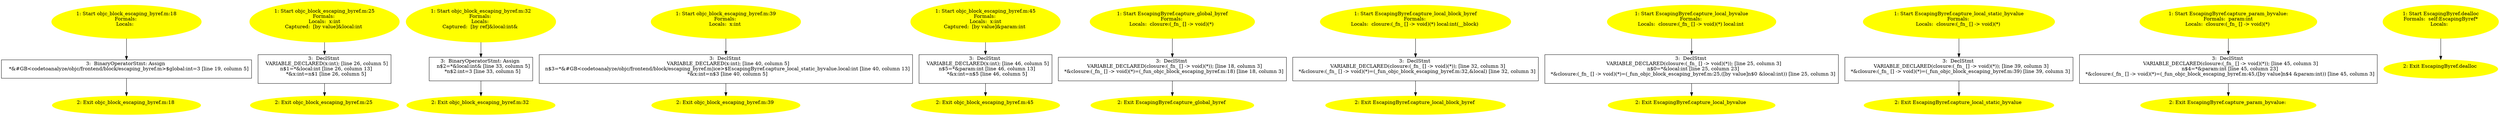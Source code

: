 /* @generated */
digraph cfg {
"objc_block_escaping_byref.m:18_3a.863d8d6538f2836d_1" [label="1: Start objc_block_escaping_byref.m:18\nFormals: \nLocals:  \n  " color=yellow style=filled]
	

	 "objc_block_escaping_byref.m:18_3a.863d8d6538f2836d_1" -> "objc_block_escaping_byref.m:18_3a.863d8d6538f2836d_3" ;
"objc_block_escaping_byref.m:18_3a.863d8d6538f2836d_2" [label="2: Exit objc_block_escaping_byref.m:18 \n  " color=yellow style=filled]
	

"objc_block_escaping_byref.m:18_3a.863d8d6538f2836d_3" [label="3:  BinaryOperatorStmt: Assign \n   *&#GB<codetoanalyze/objc/frontend/block/escaping_byref.m>$global:int=3 [line 19, column 5]\n " shape="box"]
	

	 "objc_block_escaping_byref.m:18_3a.863d8d6538f2836d_3" -> "objc_block_escaping_byref.m:18_3a.863d8d6538f2836d_2" ;
"objc_block_escaping_byref.m:25_e1.2f33d93d7b986126_1" [label="1: Start objc_block_escaping_byref.m:25\nFormals: \nLocals:  x:int\nCaptured:  [by value]&local:int \n  " color=yellow style=filled]
	

	 "objc_block_escaping_byref.m:25_e1.2f33d93d7b986126_1" -> "objc_block_escaping_byref.m:25_e1.2f33d93d7b986126_3" ;
"objc_block_escaping_byref.m:25_e1.2f33d93d7b986126_2" [label="2: Exit objc_block_escaping_byref.m:25 \n  " color=yellow style=filled]
	

"objc_block_escaping_byref.m:25_e1.2f33d93d7b986126_3" [label="3:  DeclStmt \n   VARIABLE_DECLARED(x:int); [line 26, column 5]\n  n$1=*&local:int [line 26, column 13]\n  *&x:int=n$1 [line 26, column 5]\n " shape="box"]
	

	 "objc_block_escaping_byref.m:25_e1.2f33d93d7b986126_3" -> "objc_block_escaping_byref.m:25_e1.2f33d93d7b986126_2" ;
"objc_block_escaping_byref.m:32_06.2c685e442257398a_1" [label="1: Start objc_block_escaping_byref.m:32\nFormals: \nLocals: \nCaptured:  [by ref]&local:int& \n  " color=yellow style=filled]
	

	 "objc_block_escaping_byref.m:32_06.2c685e442257398a_1" -> "objc_block_escaping_byref.m:32_06.2c685e442257398a_3" ;
"objc_block_escaping_byref.m:32_06.2c685e442257398a_2" [label="2: Exit objc_block_escaping_byref.m:32 \n  " color=yellow style=filled]
	

"objc_block_escaping_byref.m:32_06.2c685e442257398a_3" [label="3:  BinaryOperatorStmt: Assign \n   n$2=*&local:int& [line 33, column 5]\n  *n$2:int=3 [line 33, column 5]\n " shape="box"]
	

	 "objc_block_escaping_byref.m:32_06.2c685e442257398a_3" -> "objc_block_escaping_byref.m:32_06.2c685e442257398a_2" ;
"objc_block_escaping_byref.m:39_07.bad32737f74c8ab5_1" [label="1: Start objc_block_escaping_byref.m:39\nFormals: \nLocals:  x:int \n  " color=yellow style=filled]
	

	 "objc_block_escaping_byref.m:39_07.bad32737f74c8ab5_1" -> "objc_block_escaping_byref.m:39_07.bad32737f74c8ab5_3" ;
"objc_block_escaping_byref.m:39_07.bad32737f74c8ab5_2" [label="2: Exit objc_block_escaping_byref.m:39 \n  " color=yellow style=filled]
	

"objc_block_escaping_byref.m:39_07.bad32737f74c8ab5_3" [label="3:  DeclStmt \n   VARIABLE_DECLARED(x:int); [line 40, column 5]\n  n$3=*&#GB<codetoanalyze/objc/frontend/block/escaping_byref.m|ice>$EscapingByref.capture_local_static_byvalue.local:int [line 40, column 13]\n  *&x:int=n$3 [line 40, column 5]\n " shape="box"]
	

	 "objc_block_escaping_byref.m:39_07.bad32737f74c8ab5_3" -> "objc_block_escaping_byref.m:39_07.bad32737f74c8ab5_2" ;
"objc_block_escaping_byref.m:45_de.7ea7024e2e029d54_1" [label="1: Start objc_block_escaping_byref.m:45\nFormals: \nLocals:  x:int\nCaptured:  [by value]&param:int \n  " color=yellow style=filled]
	

	 "objc_block_escaping_byref.m:45_de.7ea7024e2e029d54_1" -> "objc_block_escaping_byref.m:45_de.7ea7024e2e029d54_3" ;
"objc_block_escaping_byref.m:45_de.7ea7024e2e029d54_2" [label="2: Exit objc_block_escaping_byref.m:45 \n  " color=yellow style=filled]
	

"objc_block_escaping_byref.m:45_de.7ea7024e2e029d54_3" [label="3:  DeclStmt \n   VARIABLE_DECLARED(x:int); [line 46, column 5]\n  n$5=*&param:int [line 46, column 13]\n  *&x:int=n$5 [line 46, column 5]\n " shape="box"]
	

	 "objc_block_escaping_byref.m:45_de.7ea7024e2e029d54_3" -> "objc_block_escaping_byref.m:45_de.7ea7024e2e029d54_2" ;
"capture_global_byref#EscapingByre.5627d2435a0b799f_1" [label="1: Start EscapingByref.capture_global_byref\nFormals: \nLocals:  closure:(_fn_ [] -> void)(*) \n  " color=yellow style=filled]
	

	 "capture_global_byref#EscapingByre.5627d2435a0b799f_1" -> "capture_global_byref#EscapingByre.5627d2435a0b799f_3" ;
"capture_global_byref#EscapingByre.5627d2435a0b799f_2" [label="2: Exit EscapingByref.capture_global_byref \n  " color=yellow style=filled]
	

"capture_global_byref#EscapingByre.5627d2435a0b799f_3" [label="3:  DeclStmt \n   VARIABLE_DECLARED(closure:(_fn_ [] -> void)(*)); [line 18, column 3]\n  *&closure:(_fn_ [] -> void)(*)=(_fun_objc_block_escaping_byref.m:18) [line 18, column 3]\n " shape="box"]
	

	 "capture_global_byref#EscapingByre.5627d2435a0b799f_3" -> "capture_global_byref#EscapingByre.5627d2435a0b799f_2" ;
"capture_local_block_byref#Escapin.b31698393681600a_1" [label="1: Start EscapingByref.capture_local_block_byref\nFormals: \nLocals:  closure:(_fn_ [] -> void)(*) local:int(__block) \n  " color=yellow style=filled]
	

	 "capture_local_block_byref#Escapin.b31698393681600a_1" -> "capture_local_block_byref#Escapin.b31698393681600a_3" ;
"capture_local_block_byref#Escapin.b31698393681600a_2" [label="2: Exit EscapingByref.capture_local_block_byref \n  " color=yellow style=filled]
	

"capture_local_block_byref#Escapin.b31698393681600a_3" [label="3:  DeclStmt \n   VARIABLE_DECLARED(closure:(_fn_ [] -> void)(*)); [line 32, column 3]\n  *&closure:(_fn_ [] -> void)(*)=(_fun_objc_block_escaping_byref.m:32,&local) [line 32, column 3]\n " shape="box"]
	

	 "capture_local_block_byref#Escapin.b31698393681600a_3" -> "capture_local_block_byref#Escapin.b31698393681600a_2" ;
"capture_local_byvalue#EscapingByr.8d045efe006beeea_1" [label="1: Start EscapingByref.capture_local_byvalue\nFormals: \nLocals:  closure:(_fn_ [] -> void)(*) local:int \n  " color=yellow style=filled]
	

	 "capture_local_byvalue#EscapingByr.8d045efe006beeea_1" -> "capture_local_byvalue#EscapingByr.8d045efe006beeea_3" ;
"capture_local_byvalue#EscapingByr.8d045efe006beeea_2" [label="2: Exit EscapingByref.capture_local_byvalue \n  " color=yellow style=filled]
	

"capture_local_byvalue#EscapingByr.8d045efe006beeea_3" [label="3:  DeclStmt \n   VARIABLE_DECLARED(closure:(_fn_ [] -> void)(*)); [line 25, column 3]\n  n$0=*&local:int [line 25, column 23]\n  *&closure:(_fn_ [] -> void)(*)=(_fun_objc_block_escaping_byref.m:25,([by value]n$0 &local:int)) [line 25, column 3]\n " shape="box"]
	

	 "capture_local_byvalue#EscapingByr.8d045efe006beeea_3" -> "capture_local_byvalue#EscapingByr.8d045efe006beeea_2" ;
"capture_local_static_byvalue#Esca.db3bfc0da6f6c37e_1" [label="1: Start EscapingByref.capture_local_static_byvalue\nFormals: \nLocals:  closure:(_fn_ [] -> void)(*) \n  " color=yellow style=filled]
	

	 "capture_local_static_byvalue#Esca.db3bfc0da6f6c37e_1" -> "capture_local_static_byvalue#Esca.db3bfc0da6f6c37e_3" ;
"capture_local_static_byvalue#Esca.db3bfc0da6f6c37e_2" [label="2: Exit EscapingByref.capture_local_static_byvalue \n  " color=yellow style=filled]
	

"capture_local_static_byvalue#Esca.db3bfc0da6f6c37e_3" [label="3:  DeclStmt \n   VARIABLE_DECLARED(closure:(_fn_ [] -> void)(*)); [line 39, column 3]\n  *&closure:(_fn_ [] -> void)(*)=(_fun_objc_block_escaping_byref.m:39) [line 39, column 3]\n " shape="box"]
	

	 "capture_local_static_byvalue#Esca.db3bfc0da6f6c37e_3" -> "capture_local_static_byvalue#Esca.db3bfc0da6f6c37e_2" ;
"capture_param_byvalue:#EscapingBy.edd8806d01c527d0_1" [label="1: Start EscapingByref.capture_param_byvalue:\nFormals:  param:int\nLocals:  closure:(_fn_ [] -> void)(*) \n  " color=yellow style=filled]
	

	 "capture_param_byvalue:#EscapingBy.edd8806d01c527d0_1" -> "capture_param_byvalue:#EscapingBy.edd8806d01c527d0_3" ;
"capture_param_byvalue:#EscapingBy.edd8806d01c527d0_2" [label="2: Exit EscapingByref.capture_param_byvalue: \n  " color=yellow style=filled]
	

"capture_param_byvalue:#EscapingBy.edd8806d01c527d0_3" [label="3:  DeclStmt \n   VARIABLE_DECLARED(closure:(_fn_ [] -> void)(*)); [line 45, column 3]\n  n$4=*&param:int [line 45, column 23]\n  *&closure:(_fn_ [] -> void)(*)=(_fun_objc_block_escaping_byref.m:45,([by value]n$4 &param:int)) [line 45, column 3]\n " shape="box"]
	

	 "capture_param_byvalue:#EscapingBy.edd8806d01c527d0_3" -> "capture_param_byvalue:#EscapingBy.edd8806d01c527d0_2" ;
"dealloc#EscapingByref#[instance].44524944baf37cea_1" [label="1: Start EscapingByref.dealloc\nFormals:  self:EscapingByref*\nLocals:  \n  " color=yellow style=filled]
	

	 "dealloc#EscapingByref#[instance].44524944baf37cea_1" -> "dealloc#EscapingByref#[instance].44524944baf37cea_2" ;
"dealloc#EscapingByref#[instance].44524944baf37cea_2" [label="2: Exit EscapingByref.dealloc \n  " color=yellow style=filled]
	

}
